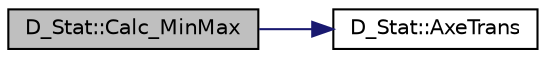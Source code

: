 digraph "D_Stat::Calc_MinMax"
{
 // LATEX_PDF_SIZE
  edge [fontname="Helvetica",fontsize="10",labelfontname="Helvetica",labelfontsize="10"];
  node [fontname="Helvetica",fontsize="10",shape=record];
  rankdir="LR";
  Node1 [label="D_Stat::Calc_MinMax",height=0.2,width=0.4,color="black", fillcolor="grey75", style="filled", fontcolor="black",tooltip=" "];
  Node1 -> Node2 [color="midnightblue",fontsize="10",style="solid",fontname="Helvetica"];
  Node2 [label="D_Stat::AxeTrans",height=0.2,width=0.4,color="black", fillcolor="white", style="filled",URL="$class_d___stat.html#ab07e341e99bdd9802b4277696154c4c4",tooltip=" "];
}
